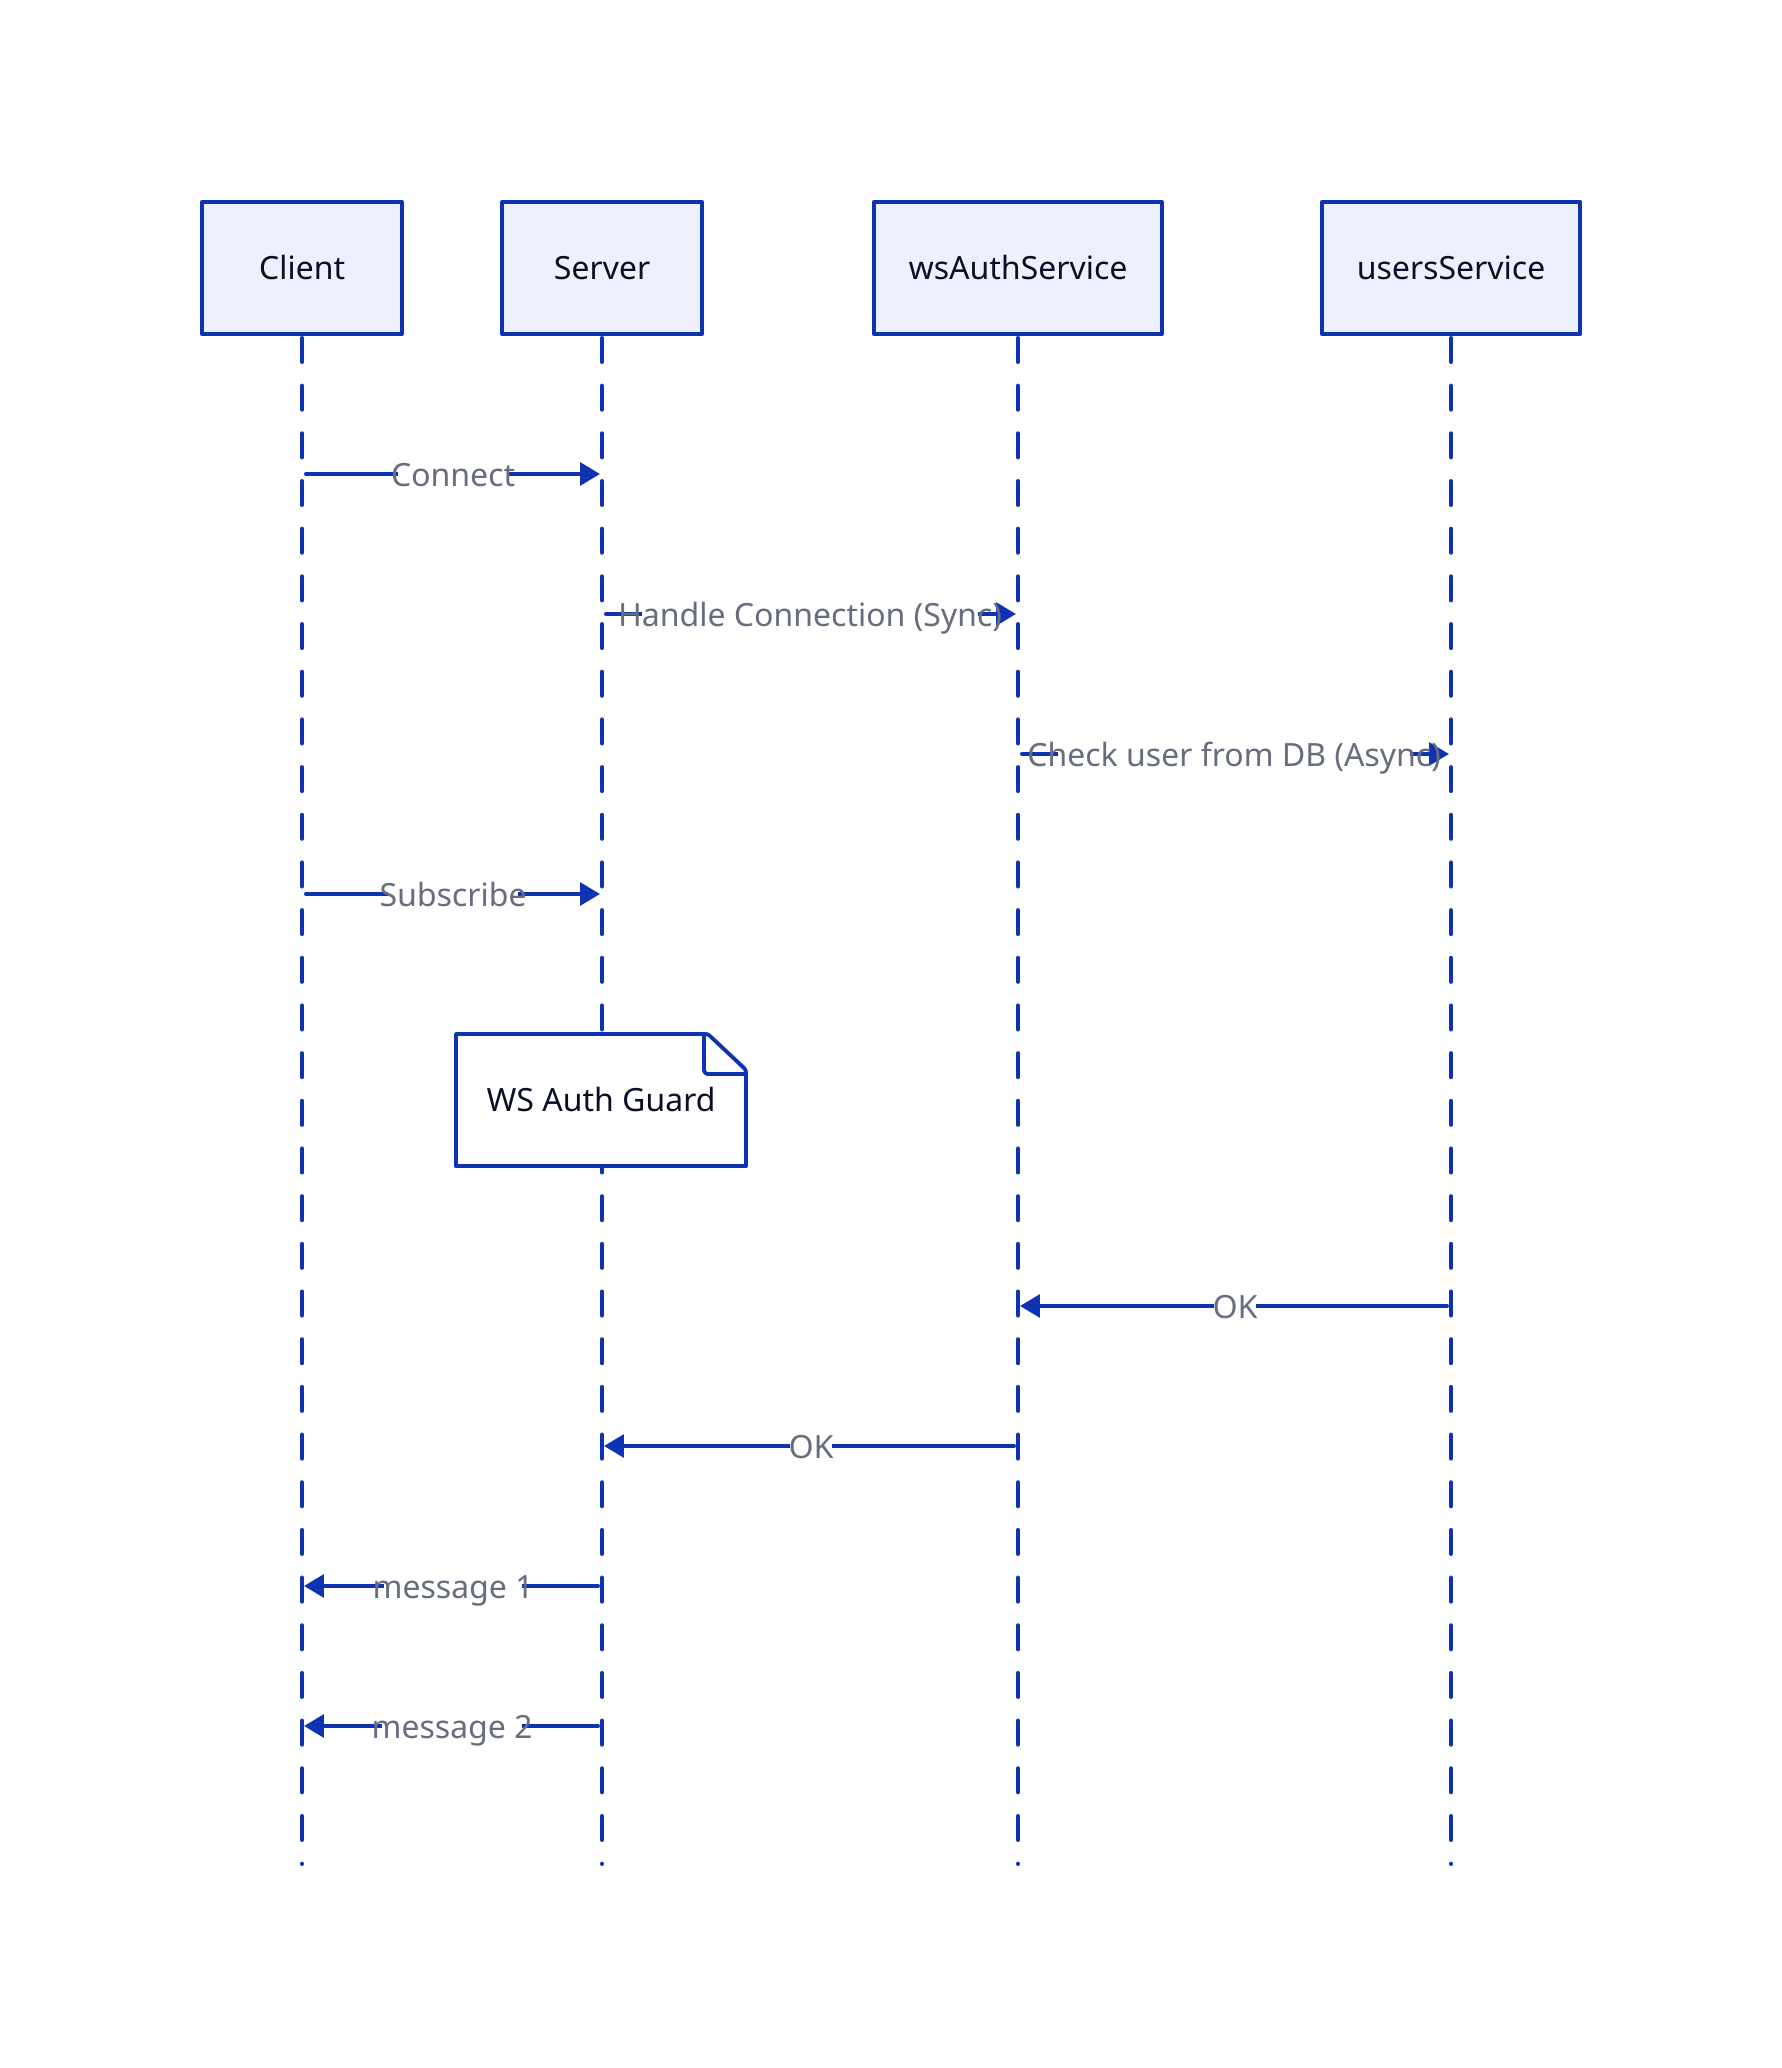 shape: sequence_diagram

client: Client
server: Server

client -> server: Connect
server -> wsAuthService: Handle Connection (Sync)
wsAuthService -> usersService: Check user from DB (Async)
client -> server: Subscribe
server.WS Auth Guard
usersService -> wsAuthService: OK
wsAuthService -> server: OK
server -> client: message 1
server -> client: message 2

